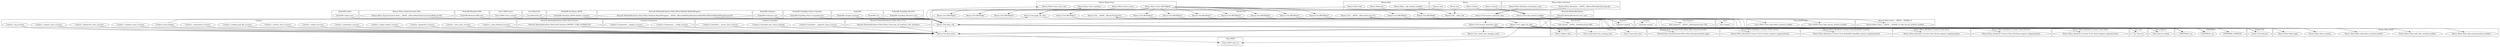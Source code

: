 digraph {
graph [overlap=false]
subgraph cluster_Catalyst {
	label="Catalyst";
	"Catalyst::_setup_finished_accessor";
	"Catalyst::_stats_class_accessor";
	"Catalyst::_dispatcher_accessor";
	"Catalyst::_engine_loader_accessor";
	"Catalyst::_arguments_accessor";
	"Catalyst::_engine_accessor";
	"Catalyst::_context_class_accessor";
	"Catalyst::_loading_psgi_file_accessor";
	"Catalyst::_components_accessor";
	"Catalyst::setup_plugins";
	"Catalyst::_response_class_accessor";
	"Catalyst::_dispatcher_class_accessor";
	"Catalyst::_request_class_accessor";
	"Catalyst::_log_accessor";
}
subgraph cluster_MooseX_MethodAttributes_Role_AttrContainer {
	label="MooseX::MethodAttributes::Role::AttrContainer";
	"MooseX::MethodAttributes::Role::AttrContainer::MODIFY_CODE_ATTRIBUTES";
}
subgraph cluster_Moose_Meta_Attribute_Custom_Trait_Counter {
	label="Moose::Meta::Attribute::Custom::Trait::Counter";
	"Moose::Meta::Attribute::Custom::Trait::Counter::register_implementation";
}
subgraph cluster_KiokuDB_Linker {
	label="KiokuDB::Linker";
	"KiokuDB::Linker::new";
}
subgraph cluster_Catalyst_Component {
	label="Catalyst::Component";
	"Catalyst::Component::__config_accessor";
	"Catalyst::Component::__plugins_accessor";
}
subgraph cluster_Moose_Meta_TypeConstraint_Role {
	label="Moose::Meta::TypeConstraint::Role";
	"Moose::Meta::TypeConstraint::Role::__ANON__[Moose/Meta/TypeConstraint/Role.pm:56]";
}
subgraph cluster_KiokuDB_Backend_DBI {
	label="KiokuDB::Backend::DBI";
	"KiokuDB::Backend::DBI::new";
}
subgraph cluster_Scalar_Util {
	label="Scalar::Util";
	"Scalar::Util::blessed";
}
subgraph cluster_Moose_Meta_Attribute_Custom_Trait_KiokuDB_TypeMap {
	label="Moose::Meta::Attribute::Custom::Trait::KiokuDB::TypeMap";
	"Moose::Meta::Attribute::Custom::Trait::KiokuDB::TypeMap::register_implementation";
}
subgraph cluster_Try_Tiny {
	label="Try::Tiny";
	"Try::Tiny::try";
}
subgraph cluster_UNIVERSAL {
	label="UNIVERSAL";
	"UNIVERSAL::isa";
	"UNIVERSAL::VERSION";
	"UNIVERSAL::can";
}
subgraph cluster_Moose_Meta_Class {
	label="Moose::Meta::Class";
	"Moose::Meta::Class::create";
	"Moose::Meta::Class::BEGIN@28";
	"Moose::Meta::Class::initialize";
	"Moose::Meta::Class::does_role";
}
subgraph cluster_Class_Load {
	label="Class::Load";
	"Class::Load::load_class";
	"Class::Load::load_first_existing_class";
}
subgraph cluster_Class_MOP_Class_ {
	label="Class::MOP::Class:";
	"Class::MOP::Class:::around";
}
subgraph cluster_List_MoreUtils {
	label="List::MoreUtils";
	"List::MoreUtils::all";
}
subgraph cluster_warnings {
	label="warnings";
	"warnings::import";
}
subgraph cluster_Moose_Meta_Role {
	label="Moose::Meta::Role";
	"Moose::Meta::Role::add_before_method_modifier";
	"Moose::Meta::Role::add_after_method_modifier";
	"Moose::Meta::Role::apply";
	"Moose::Meta::Role::combine";
	"Moose::Meta::Role::add_around_method_modifier";
}
subgraph cluster_Class_MOP_Class {
	label="Class::MOP::Class";
	"Class::MOP::Class::add_around_method_modifier";
	"Class::MOP::Class::add_before_method_modifier";
}
subgraph cluster_Moose_Object {
	label="Moose::Object";
	"Moose::Object::does";
}
subgraph cluster_Moose_Role {
	label="Moose::Role";
	"Moose::Role::with";
	"Moose::Role::has";
	"Moose::Role::_add_method_modifier";
}
subgraph cluster_Moose_Meta_Attribute_Custom_Trait_Array {
	label="Moose::Meta::Attribute::Custom::Trait::Array";
	"Moose::Meta::Attribute::Custom::Trait::Array::register_implementation";
}
subgraph cluster_Moose {
	label="Moose";
	"Moose::before";
	"Moose::with";
	"Moose::has";
	"Moose::around";
}
subgraph cluster_MooseX_Role_Parameterized_Meta_Role_Parameterizable {
	label="MooseX::Role::Parameterized::Meta::Role::Parameterizable";
	"MooseX::Role::Parameterized::Meta::Role::Parameterizable::apply";
}
subgraph cluster_Exporter {
	label="Exporter";
	"Exporter::import";
}
subgraph cluster_Catalyst_Controller {
	label="Catalyst::Controller";
	"Catalyst::Controller::__dispatch_steps_accessor";
	"Catalyst::Controller::get_action_methods";
	"Catalyst::Controller::__action_class_accessor";
}
subgraph cluster_Moose_Meta_Attribute {
	label="Moose::Meta::Attribute";
	"Moose::Meta::Attribute::interpolate_class";
	"Moose::Meta::Attribute::__ANON__[Moose/Meta/Attribute.pm:45]";
}
subgraph cluster_Data_OptList {
	label="Data::OptList";
	"Data::OptList::mkopt";
}
subgraph cluster_KiokuDB_Serializer_JSON {
	label="KiokuDB::Serializer::JSON";
	"KiokuDB::Serializer::JSON::default_typemap";
}
subgraph cluster_MooseX_MethodAttributes_Role_Meta_Method_MaybeWrapped {
	label="MooseX::MethodAttributes::Role::Meta::Method::MaybeWrapped";
	"MooseX::MethodAttributes::Role::Meta::Method::MaybeWrapped::__ANON__[MooseX/MethodAttributes/Role/Meta/Method/MaybeWrapped.pm:26]";
}
subgraph cluster_KiokuDB_Collapser {
	label="KiokuDB::Collapser";
	"KiokuDB::Collapser::new";
}
subgraph cluster_Moose_Meta_Attribute_Custom_Trait_NoClone {
	label="Moose::Meta::Attribute::Custom::Trait::NoClone";
	"Moose::Meta::Attribute::Custom::Trait::NoClone::register_implementation";
}
subgraph cluster_Moose_Meta_Class___ANON___SERIAL_5 {
	label="Moose::Meta::Class::__ANON__::SERIAL::5";
	"Moose::Meta::Class::__ANON__::SERIAL::5::add_around_method_modifier";
}
subgraph cluster_Moose_Meta_Attribute_Custom_Trait_Hash {
	label="Moose::Meta::Attribute::Custom::Trait::Hash";
	"Moose::Meta::Attribute::Custom::Trait::Hash::register_implementation";
}
subgraph cluster_KiokuDB_TypeMap_Entry_Compiled {
	label="KiokuDB::TypeMap::Entry::Compiled";
	"KiokuDB::TypeMap::Entry::Compiled::new";
}
subgraph cluster_KiokuDB {
	label="KiokuDB";
	"KiokuDB::new";
	"KiokuDB::merged_typemap";
}
subgraph cluster_MooseX_MethodAttributes_Role_Meta_Class {
	label="MooseX::MethodAttributes::Role::Meta::Class";
	"MooseX::MethodAttributes::Role::Meta::Class::get_all_methods_with_attributes";
}
subgraph cluster_Sub_Install {
	label="Sub::Install";
	"Sub::Install::__ANON__[Sub/Install.pm:284]";
}
subgraph cluster_KiokuDB_TypeMap_Resolver {
	label="KiokuDB::TypeMap::Resolver";
	"KiokuDB::TypeMap::Resolver::new";
}
subgraph cluster_Sub_Exporter {
	label="Sub::Exporter";
	"Sub::Exporter::__ANON__[Sub/Exporter.pm:756]";
}
subgraph cluster_strict {
	label="strict";
	"strict::import";
}
subgraph cluster_Moose_Util {
	label="Moose::Util";
	"Moose::Util::does_role";
	"Moose::Util::BEGIN@13";
	"Moose::Util::BEGIN@12";
	"Moose::Util::resolve_metatrait_alias";
	"Moose::Util::BEGIN@14";
	"Moose::Util::BEGIN@10";
	"Moose::Util::__ANON__[Moose/Util.pm:54]";
	"Moose::Util::_build_alias_package_name";
	"Moose::Util::__ANON__[Moose/Util.pm:121]";
	"Moose::Util::_apply_all_roles";
	"Moose::Util::_caller_info";
	"Moose::Util::BEGIN@15";
	"Moose::Util::BEGIN@21";
	"Moose::Util::find_meta";
	"Moose::Util::BEGIN@18";
	"Moose::Util::apply_all_roles";
	"Moose::Util::BEGIN@17";
	"Moose::Util::BEGIN@20";
	"Moose::Util::BEGIN@9";
	"Moose::Util::BEGIN@2";
	"Moose::Util::BEGIN@16";
	"Moose::Util::add_method_modifier";
	"Moose::Util::BEGIN@19";
	"Moose::Util::resolve_metaclass_alias";
}
subgraph cluster_Class_MOP {
	label="Class::MOP";
	"Class::MOP::class_of";
}
subgraph cluster_MooseX_MethodAttributes {
	label="MooseX::MethodAttributes";
	"MooseX::MethodAttributes::init_meta";
}
"Moose::Util::apply_all_roles" -> "Moose::Util::_apply_all_roles";
"Moose::Meta::Class::BEGIN@28" -> "Moose::Util::BEGIN@21";
"Moose::Util::_apply_all_roles" -> "Scalar::Util::blessed";
"Moose::Util::__ANON__[Moose/Util.pm:121]" -> "Scalar::Util::blessed";
"Moose::Util::resolve_metaclass_alias" -> "Moose::Meta::Attribute::Custom::Trait::KiokuDB::TypeMap::register_implementation";
"Moose::Util::does_role" -> "Moose::Meta::Class::does_role";
"Moose::Meta::Class::BEGIN@28" -> "Moose::Util::BEGIN@16";
"Moose::Meta::Class::BEGIN@28" -> "Moose::Util::BEGIN@18";
"Moose::Util::_apply_all_roles" -> "Moose::Meta::Role::apply";
"Moose::Util::does_role" -> "Try::Tiny::try";
"Moose::Meta::Class::create" -> "Moose::Util::apply_all_roles";
"Moose::with" -> "Moose::Util::apply_all_roles";
"Catalyst::setup_plugins" -> "Moose::Util::apply_all_roles";
"Moose::Role::with" -> "Moose::Util::apply_all_roles";
"Moose::Util::_apply_all_roles" -> "Class::Load::load_class";
"Moose::Meta::Class::BEGIN@28" -> "Moose::Util::BEGIN@17";
"Try::Tiny::try" -> "Moose::Util::__ANON__[Moose/Util.pm:54]";
"Moose::Meta::Class::BEGIN@28" -> "Moose::Util::BEGIN@12";
"Moose::Util::BEGIN@15" -> "Sub::Exporter::__ANON__[Sub/Exporter.pm:756]";
"Moose::Util::BEGIN@9" -> "strict::import";
"Moose::Meta::Class::BEGIN@28" -> "Moose::Util::BEGIN@14";
"Moose::Meta::Class::BEGIN@28" -> "Moose::Util::BEGIN@19";
"Moose::Meta::Class::BEGIN@28" -> "Moose::Util::BEGIN@9";
"MooseX::MethodAttributes::Role::AttrContainer::MODIFY_CODE_ATTRIBUTES" -> "Moose::Util::find_meta";
"Catalyst::_setup_finished_accessor" -> "Moose::Util::find_meta";
"Moose::Util::does_role" -> "Moose::Util::find_meta";
"Catalyst::_arguments_accessor" -> "Moose::Util::find_meta";
"Catalyst::_context_class_accessor" -> "Moose::Util::find_meta";
"Catalyst::_engine_accessor" -> "Moose::Util::find_meta";
"MooseX::MethodAttributes::Role::Meta::Class::get_all_methods_with_attributes" -> "Moose::Util::find_meta";
"Catalyst::Controller::__action_class_accessor" -> "Moose::Util::find_meta";
"Moose::Util::_apply_all_roles" -> "Moose::Util::find_meta";
"Catalyst::_response_class_accessor" -> "Moose::Util::find_meta";
"Catalyst::Controller::get_action_methods" -> "Moose::Util::find_meta";
"Catalyst::_request_class_accessor" -> "Moose::Util::find_meta";
"Catalyst::Component::__plugins_accessor" -> "Moose::Util::find_meta";
"Catalyst::_stats_class_accessor" -> "Moose::Util::find_meta";
"Catalyst::_dispatcher_accessor" -> "Moose::Util::find_meta";
"Catalyst::_engine_loader_accessor" -> "Moose::Util::find_meta";
"Catalyst::Controller::__dispatch_steps_accessor" -> "Moose::Util::find_meta";
"MooseX::MethodAttributes::init_meta" -> "Moose::Util::find_meta";
"Catalyst::Component::__config_accessor" -> "Moose::Util::find_meta";
"Catalyst::_components_accessor" -> "Moose::Util::find_meta";
"Catalyst::_loading_psgi_file_accessor" -> "Moose::Util::find_meta";
"Catalyst::setup_plugins" -> "Moose::Util::find_meta";
"Catalyst::_dispatcher_class_accessor" -> "Moose::Util::find_meta";
"Catalyst::_log_accessor" -> "Moose::Util::find_meta";
"Moose::Util::does_role" -> "Moose::Object::does";
"Moose::Meta::Class::BEGIN@28" -> "Moose::Util::BEGIN@2";
"Moose::Util::resolve_metaclass_alias" -> "Moose::Meta::Attribute::Custom::Trait::Array::register_implementation";
"Moose::Util::resolve_metaclass_alias" -> "Moose::Meta::Attribute::Custom::Trait::Counter::register_implementation";
"Moose::Meta::Attribute::interpolate_class" -> "Moose::Util::resolve_metatrait_alias";
"Moose::Meta::Attribute::__ANON__[Moose/Meta/Attribute.pm:45]" -> "Moose::Util::resolve_metatrait_alias";
"Moose::Util::BEGIN@16" -> "Exporter::import";
"Moose::Util::BEGIN@18" -> "Exporter::import";
"Moose::Util::BEGIN@17" -> "Exporter::import";
"Moose::Util::BEGIN@20" -> "Exporter::import";
"Moose::Util::BEGIN@12" -> "Exporter::import";
"Moose::Util::BEGIN@14" -> "Exporter::import";
"Moose::Util::resolve_metatrait_alias" -> "Moose::Util::resolve_metaclass_alias";
"Moose::Util::add_method_modifier" -> "Class::MOP::Class::add_before_method_modifier";
"Moose::Util::add_method_modifier" -> "Class::MOP::Class::add_around_method_modifier";
"Moose::Util::resolve_metaclass_alias" -> "Moose::Meta::Attribute::Custom::Trait::NoClone::register_implementation";
"Moose::Meta::Class::BEGIN@28" -> "Moose::Util::BEGIN@10";
"Moose::Util::_apply_all_roles" -> "Moose::Meta::Class::initialize";
"Moose::Util::add_method_modifier" -> "Moose::Meta::Role::add_around_method_modifier";
"Moose::Util::add_method_modifier" -> "UNIVERSAL::can";
"Moose::Util::resolve_metaclass_alias" -> "UNIVERSAL::can";
"Moose::Util::does_role" -> "UNIVERSAL::can";
"Moose::Util::BEGIN@13" -> "Sub::Install::__ANON__[Sub/Install.pm:284]";
"Moose::Util::BEGIN@10" -> "warnings::import";
"Moose::Util::resolve_metaclass_alias" -> "Moose::Meta::Attribute::Custom::Trait::Hash::register_implementation";
"Moose::before" -> "Moose::Util::add_method_modifier";
"Moose::Role::_add_method_modifier" -> "Moose::Util::add_method_modifier";
"Moose::around" -> "Moose::Util::add_method_modifier";
"Moose::Util::add_method_modifier" -> "Moose::Meta::Role::add_before_method_modifier";
"Data::OptList::mkopt" -> "Moose::Util::__ANON__[Moose/Util.pm:121]";
"Moose::Meta::Class::BEGIN@28" -> "Moose::Util::BEGIN@15";
"Moose::Util::_apply_all_roles" -> "MooseX::Role::Parameterized::Meta::Role::Parameterizable::apply";
"Moose::Util::add_method_modifier" -> "Moose::Meta::Class::__ANON__::SERIAL::5::add_around_method_modifier";
"Moose::Util::_apply_all_roles" -> "UNIVERSAL::isa";
"Moose::Util::__ANON__[Moose/Util.pm:54]" -> "UNIVERSAL::isa";
"List::MoreUtils::all" -> "Moose::Util::does_role";
"KiokuDB::TypeMap::Entry::Compiled::new" -> "Moose::Util::does_role";
"KiokuDB::Serializer::JSON::default_typemap" -> "Moose::Util::does_role";
"MooseX::MethodAttributes::init_meta" -> "Moose::Util::does_role";
"KiokuDB::TypeMap::Resolver::new" -> "Moose::Util::does_role";
"Moose::Meta::TypeConstraint::Role::__ANON__[Moose/Meta/TypeConstraint/Role.pm:56]" -> "Moose::Util::does_role";
"MooseX::MethodAttributes::Role::Meta::Method::MaybeWrapped::__ANON__[MooseX/MethodAttributes/Role/Meta/Method/MaybeWrapped.pm:26]" -> "Moose::Util::does_role";
"KiokuDB::new" -> "Moose::Util::does_role";
"KiokuDB::Backend::DBI::new" -> "Moose::Util::does_role";
"KiokuDB::merged_typemap" -> "Moose::Util::does_role";
"KiokuDB::Collapser::new" -> "Moose::Util::does_role";
"Class::MOP::Class:::around" -> "Moose::Util::does_role";
"KiokuDB::Linker::new" -> "Moose::Util::does_role";
"Moose::Util::resolve_metaclass_alias" -> "Moose::Util::_build_alias_package_name";
"Moose::Meta::Class::BEGIN@28" -> "Moose::Util::BEGIN@20";
"Moose::Util::_apply_all_roles" -> "Class::MOP::class_of";
"Moose::Util::find_meta" -> "Class::MOP::class_of";
"Moose::Util::resolve_metaclass_alias" -> "Class::Load::load_first_existing_class";
"Moose::Util::BEGIN@12" -> "UNIVERSAL::VERSION";
"Moose::Role::has" -> "Moose::Util::_caller_info";
"Moose::has" -> "Moose::Util::_caller_info";
"Moose::Util::add_method_modifier" -> "Moose::Meta::Role::add_after_method_modifier";
"Moose::Util::_apply_all_roles" -> "Data::OptList::mkopt";
"Moose::Meta::Class::BEGIN@28" -> "Moose::Util::BEGIN@13";
"Moose::Util::_apply_all_roles" -> "Moose::Meta::Role::combine";
}
